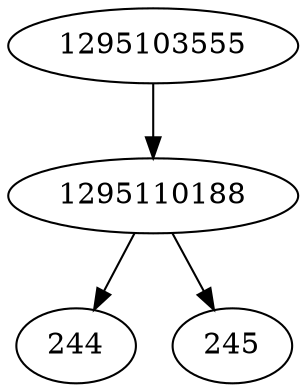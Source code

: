 strict digraph  {
1295103555;
244;
245;
1295110188;
1295103555 -> 1295110188;
1295110188 -> 244;
1295110188 -> 245;
}
